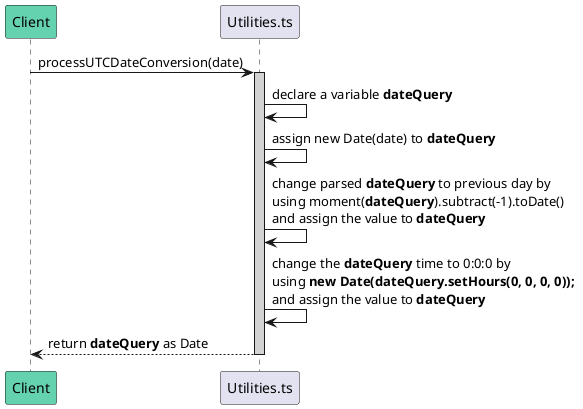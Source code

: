 @startuml Utilities
participant Client #64D1AF
participant Utilities.ts

Client -> Utilities.ts : processUTCDateConversion(date)
activate Utilities.ts #D3D3D3
    Utilities.ts -> Utilities.ts : declare a variable **dateQuery**
    Utilities.ts -> Utilities.ts : assign new Date(date) to **dateQuery**
    Utilities.ts -> Utilities.ts : change parsed **dateQuery** to previous day by \nusing moment(**dateQuery**).subtract(-1).toDate() \nand assign the value to **dateQuery**
    Utilities.ts -> Utilities.ts : change the **dateQuery** time to 0:0:0 by \nusing **new Date(dateQuery.setHours(0, 0, 0, 0));** \nand assign the value to **dateQuery**
    Client <-- Utilities.ts : return **dateQuery** as Date
deactivate Utilities.ts
@enduml

